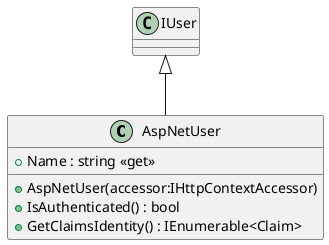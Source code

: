 @startuml
class AspNetUser {
    + AspNetUser(accessor:IHttpContextAccessor)
    + Name : string <<get>>
    + IsAuthenticated() : bool
    + GetClaimsIdentity() : IEnumerable<Claim>
}
IUser <|-- AspNetUser
@enduml
